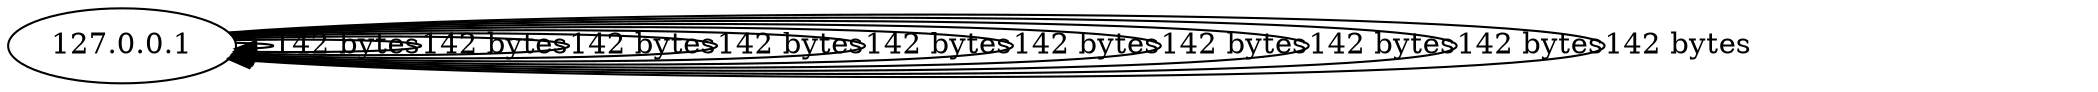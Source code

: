 digraph NetworkGraph {
    "127.0.0.1" -> "127.0.0.1" [label="142 bytes"];
    "127.0.0.1" -> "127.0.0.1" [label="142 bytes"];
    "127.0.0.1" -> "127.0.0.1" [label="142 bytes"];
    "127.0.0.1" -> "127.0.0.1" [label="142 bytes"];
    "127.0.0.1" -> "127.0.0.1" [label="142 bytes"];
    "127.0.0.1" -> "127.0.0.1" [label="142 bytes"];
    "127.0.0.1" -> "127.0.0.1" [label="142 bytes"];
    "127.0.0.1" -> "127.0.0.1" [label="142 bytes"];
    "127.0.0.1" -> "127.0.0.1" [label="142 bytes"];
    "127.0.0.1" -> "127.0.0.1" [label="142 bytes"];
}

